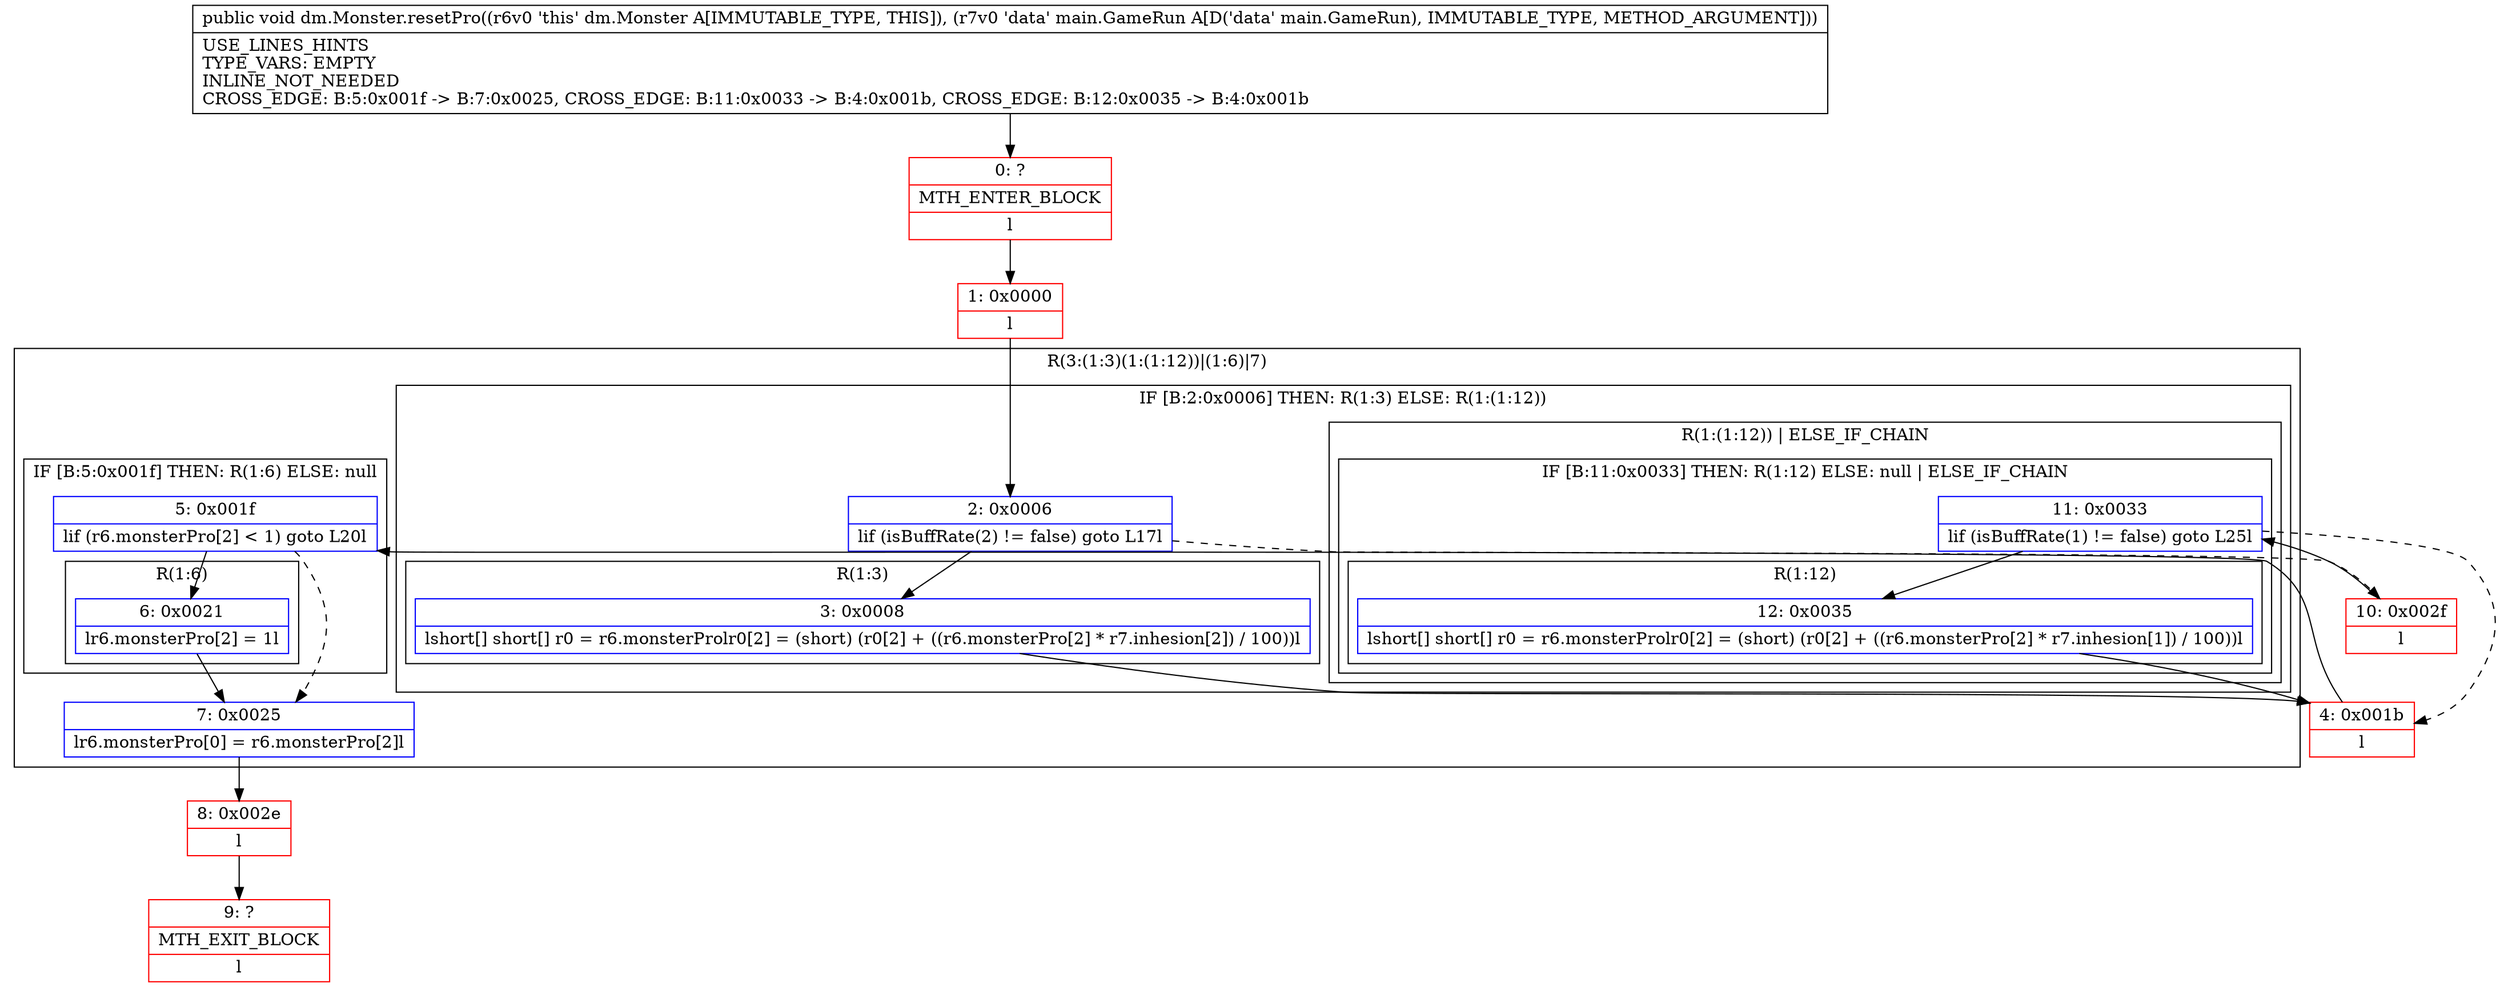 digraph "CFG fordm.Monster.resetPro(Lmain\/GameRun;)V" {
subgraph cluster_Region_1081661935 {
label = "R(3:(1:3)(1:(1:12))|(1:6)|7)";
node [shape=record,color=blue];
subgraph cluster_IfRegion_539675396 {
label = "IF [B:2:0x0006] THEN: R(1:3) ELSE: R(1:(1:12))";
node [shape=record,color=blue];
Node_2 [shape=record,label="{2\:\ 0x0006|lif (isBuffRate(2) != false) goto L17l}"];
subgraph cluster_Region_1914070821 {
label = "R(1:3)";
node [shape=record,color=blue];
Node_3 [shape=record,label="{3\:\ 0x0008|lshort[] short[] r0 = r6.monsterProlr0[2] = (short) (r0[2] + ((r6.monsterPro[2] * r7.inhesion[2]) \/ 100))l}"];
}
subgraph cluster_Region_665327408 {
label = "R(1:(1:12)) | ELSE_IF_CHAIN\l";
node [shape=record,color=blue];
subgraph cluster_IfRegion_592818167 {
label = "IF [B:11:0x0033] THEN: R(1:12) ELSE: null | ELSE_IF_CHAIN\l";
node [shape=record,color=blue];
Node_11 [shape=record,label="{11\:\ 0x0033|lif (isBuffRate(1) != false) goto L25l}"];
subgraph cluster_Region_370629264 {
label = "R(1:12)";
node [shape=record,color=blue];
Node_12 [shape=record,label="{12\:\ 0x0035|lshort[] short[] r0 = r6.monsterProlr0[2] = (short) (r0[2] + ((r6.monsterPro[2] * r7.inhesion[1]) \/ 100))l}"];
}
}
}
}
subgraph cluster_IfRegion_627355091 {
label = "IF [B:5:0x001f] THEN: R(1:6) ELSE: null";
node [shape=record,color=blue];
Node_5 [shape=record,label="{5\:\ 0x001f|lif (r6.monsterPro[2] \< 1) goto L20l}"];
subgraph cluster_Region_1398812816 {
label = "R(1:6)";
node [shape=record,color=blue];
Node_6 [shape=record,label="{6\:\ 0x0021|lr6.monsterPro[2] = 1l}"];
}
}
Node_7 [shape=record,label="{7\:\ 0x0025|lr6.monsterPro[0] = r6.monsterPro[2]l}"];
}
Node_0 [shape=record,color=red,label="{0\:\ ?|MTH_ENTER_BLOCK\l|l}"];
Node_1 [shape=record,color=red,label="{1\:\ 0x0000|l}"];
Node_4 [shape=record,color=red,label="{4\:\ 0x001b|l}"];
Node_8 [shape=record,color=red,label="{8\:\ 0x002e|l}"];
Node_9 [shape=record,color=red,label="{9\:\ ?|MTH_EXIT_BLOCK\l|l}"];
Node_10 [shape=record,color=red,label="{10\:\ 0x002f|l}"];
MethodNode[shape=record,label="{public void dm.Monster.resetPro((r6v0 'this' dm.Monster A[IMMUTABLE_TYPE, THIS]), (r7v0 'data' main.GameRun A[D('data' main.GameRun), IMMUTABLE_TYPE, METHOD_ARGUMENT]))  | USE_LINES_HINTS\lTYPE_VARS: EMPTY\lINLINE_NOT_NEEDED\lCROSS_EDGE: B:5:0x001f \-\> B:7:0x0025, CROSS_EDGE: B:11:0x0033 \-\> B:4:0x001b, CROSS_EDGE: B:12:0x0035 \-\> B:4:0x001b\l}"];
MethodNode -> Node_0;
Node_2 -> Node_3;
Node_2 -> Node_10[style=dashed];
Node_3 -> Node_4;
Node_11 -> Node_4[style=dashed];
Node_11 -> Node_12;
Node_12 -> Node_4;
Node_5 -> Node_6;
Node_5 -> Node_7[style=dashed];
Node_6 -> Node_7;
Node_7 -> Node_8;
Node_0 -> Node_1;
Node_1 -> Node_2;
Node_4 -> Node_5;
Node_8 -> Node_9;
Node_10 -> Node_11;
}

